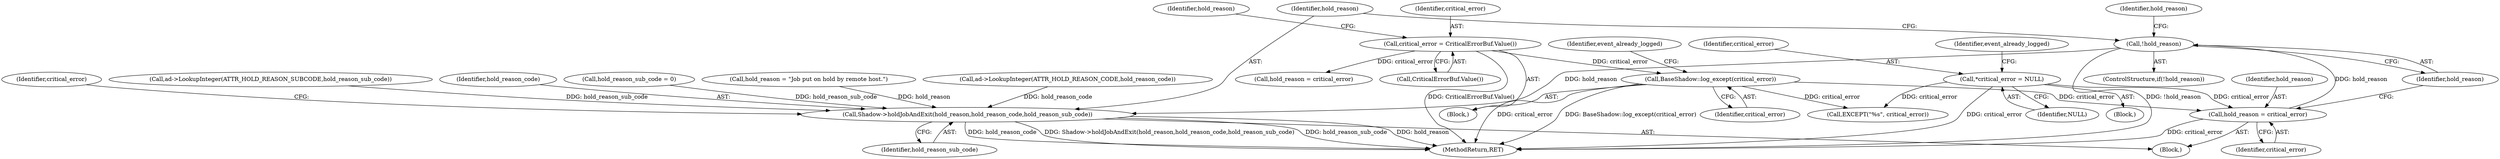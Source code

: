 digraph "0_htcondor_5e5571d1a431eb3c61977b6dd6ec90186ef79867_6@pointer" {
"1000256" [label="(Call,!hold_reason)"];
"1000252" [label="(Call,hold_reason = critical_error)"];
"1000224" [label="(Call,BaseShadow::log_except(critical_error))"];
"1000214" [label="(Call,critical_error = CriticalErrorBuf.Value())"];
"1000113" [label="(Call,*critical_error = NULL)"];
"1000262" [label="(Call,Shadow->holdJobAndExit(hold_reason,hold_reason_code,hold_reason_sub_code))"];
"1000156" [label="(Call,ad->LookupInteger(ATTR_HOLD_REASON_CODE,hold_reason_code))"];
"1000262" [label="(Call,Shadow->holdJobAndExit(hold_reason,hold_reason_code,hold_reason_sub_code))"];
"1000215" [label="(Identifier,critical_error)"];
"1000263" [label="(Identifier,hold_reason)"];
"1000257" [label="(Identifier,hold_reason)"];
"1000267" [label="(Identifier,critical_error)"];
"1000114" [label="(Identifier,critical_error)"];
"1000254" [label="(Identifier,critical_error)"];
"1000163" [label="(Call,ad->LookupInteger(ATTR_HOLD_REASON_SUBCODE,hold_reason_sub_code))"];
"1000225" [label="(Identifier,critical_error)"];
"1000216" [label="(Call,CriticalErrorBuf.Value())"];
"1000252" [label="(Call,hold_reason = critical_error)"];
"1000256" [label="(Call,!hold_reason)"];
"1000115" [label="(Identifier,NULL)"];
"1000265" [label="(Identifier,hold_reason_sub_code)"];
"1000224" [label="(Call,BaseShadow::log_except(critical_error))"];
"1000102" [label="(Block,)"];
"1000260" [label="(Identifier,hold_reason)"];
"1000264" [label="(Identifier,hold_reason_code)"];
"1000281" [label="(MethodReturn,RET)"];
"1000214" [label="(Call,critical_error = CriticalErrorBuf.Value())"];
"1000255" [label="(ControlStructure,if(!hold_reason))"];
"1000219" [label="(Identifier,hold_reason)"];
"1000274" [label="(Call,EXCEPT(\"%s\", critical_error))"];
"1000119" [label="(Identifier,event_already_logged)"];
"1000138" [label="(Call,hold_reason_sub_code = 0)"];
"1000227" [label="(Identifier,event_already_logged)"];
"1000253" [label="(Identifier,hold_reason)"];
"1000251" [label="(Block,)"];
"1000209" [label="(Block,)"];
"1000221" [label="(Call,hold_reason = critical_error)"];
"1000113" [label="(Call,*critical_error = NULL)"];
"1000259" [label="(Call,hold_reason = \"Job put on hold by remote host.\")"];
"1000256" -> "1000255"  [label="AST: "];
"1000256" -> "1000257"  [label="CFG: "];
"1000257" -> "1000256"  [label="AST: "];
"1000260" -> "1000256"  [label="CFG: "];
"1000263" -> "1000256"  [label="CFG: "];
"1000256" -> "1000281"  [label="DDG: !hold_reason"];
"1000252" -> "1000256"  [label="DDG: hold_reason"];
"1000256" -> "1000262"  [label="DDG: hold_reason"];
"1000252" -> "1000251"  [label="AST: "];
"1000252" -> "1000254"  [label="CFG: "];
"1000253" -> "1000252"  [label="AST: "];
"1000254" -> "1000252"  [label="AST: "];
"1000257" -> "1000252"  [label="CFG: "];
"1000252" -> "1000281"  [label="DDG: critical_error"];
"1000224" -> "1000252"  [label="DDG: critical_error"];
"1000113" -> "1000252"  [label="DDG: critical_error"];
"1000224" -> "1000209"  [label="AST: "];
"1000224" -> "1000225"  [label="CFG: "];
"1000225" -> "1000224"  [label="AST: "];
"1000227" -> "1000224"  [label="CFG: "];
"1000224" -> "1000281"  [label="DDG: critical_error"];
"1000224" -> "1000281"  [label="DDG: BaseShadow::log_except(critical_error)"];
"1000214" -> "1000224"  [label="DDG: critical_error"];
"1000224" -> "1000274"  [label="DDG: critical_error"];
"1000214" -> "1000209"  [label="AST: "];
"1000214" -> "1000216"  [label="CFG: "];
"1000215" -> "1000214"  [label="AST: "];
"1000216" -> "1000214"  [label="AST: "];
"1000219" -> "1000214"  [label="CFG: "];
"1000214" -> "1000281"  [label="DDG: CriticalErrorBuf.Value()"];
"1000214" -> "1000221"  [label="DDG: critical_error"];
"1000113" -> "1000102"  [label="AST: "];
"1000113" -> "1000115"  [label="CFG: "];
"1000114" -> "1000113"  [label="AST: "];
"1000115" -> "1000113"  [label="AST: "];
"1000119" -> "1000113"  [label="CFG: "];
"1000113" -> "1000281"  [label="DDG: critical_error"];
"1000113" -> "1000274"  [label="DDG: critical_error"];
"1000262" -> "1000251"  [label="AST: "];
"1000262" -> "1000265"  [label="CFG: "];
"1000263" -> "1000262"  [label="AST: "];
"1000264" -> "1000262"  [label="AST: "];
"1000265" -> "1000262"  [label="AST: "];
"1000267" -> "1000262"  [label="CFG: "];
"1000262" -> "1000281"  [label="DDG: hold_reason_sub_code"];
"1000262" -> "1000281"  [label="DDG: hold_reason"];
"1000262" -> "1000281"  [label="DDG: hold_reason_code"];
"1000262" -> "1000281"  [label="DDG: Shadow->holdJobAndExit(hold_reason,hold_reason_code,hold_reason_sub_code)"];
"1000259" -> "1000262"  [label="DDG: hold_reason"];
"1000156" -> "1000262"  [label="DDG: hold_reason_code"];
"1000138" -> "1000262"  [label="DDG: hold_reason_sub_code"];
"1000163" -> "1000262"  [label="DDG: hold_reason_sub_code"];
}

